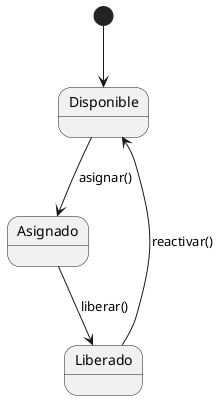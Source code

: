 @startuml EstadoSSR
state "Disponible" as Disponible
state "Asignado" as Asignado
state "Liberado" as Liberado

[*] --> Disponible

Disponible --> Asignado : asignar()
Asignado --> Liberado : liberar()
Liberado --> Disponible : reactivar()

@enduml
